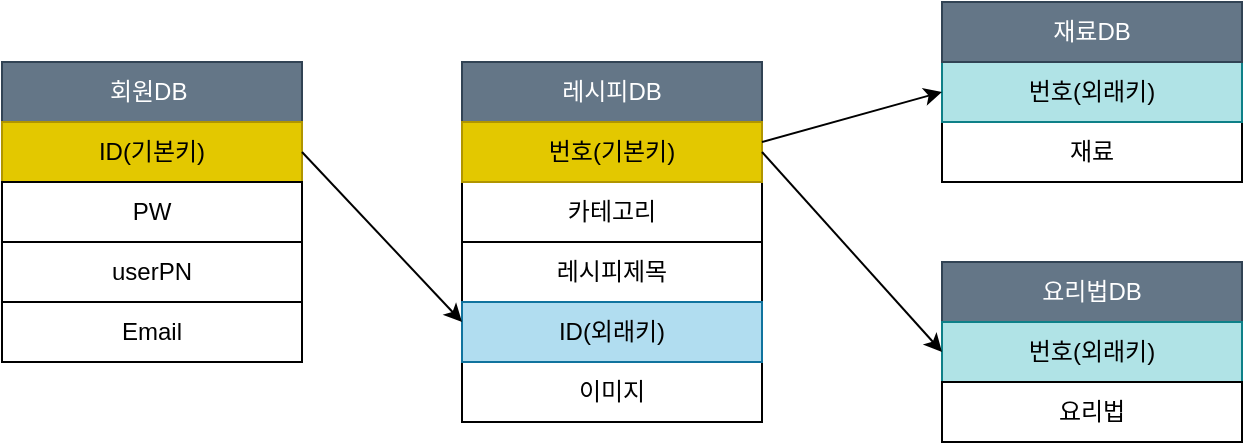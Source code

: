 <mxfile version="20.8.16" type="device"><diagram name="페이지-1" id="oE7VNOyP8tae829pzLCl"><mxGraphModel dx="941" dy="692" grid="1" gridSize="10" guides="1" tooltips="1" connect="1" arrows="1" fold="1" page="1" pageScale="1" pageWidth="827" pageHeight="1169" math="0" shadow="0"><root><mxCell id="0"/><mxCell id="1" parent="0"/><mxCell id="P6kl-rqlEmXHCnHgxFj8-2" value="회원DB&amp;nbsp;" style="rounded=0;whiteSpace=wrap;html=1;fillColor=#647687;fontColor=#ffffff;strokeColor=#314354;" vertex="1" parent="1"><mxGeometry x="50" y="220" width="150" height="30" as="geometry"/></mxCell><mxCell id="P6kl-rqlEmXHCnHgxFj8-3" value="ID(기본키)" style="rounded=0;whiteSpace=wrap;html=1;fillColor=#e3c800;fontColor=#000000;strokeColor=#B09500;" vertex="1" parent="1"><mxGeometry x="50" y="250" width="150" height="30" as="geometry"/></mxCell><mxCell id="P6kl-rqlEmXHCnHgxFj8-4" value="PW" style="rounded=0;whiteSpace=wrap;html=1;" vertex="1" parent="1"><mxGeometry x="50" y="280" width="150" height="30" as="geometry"/></mxCell><mxCell id="P6kl-rqlEmXHCnHgxFj8-6" value="userPN" style="rounded=0;whiteSpace=wrap;html=1;" vertex="1" parent="1"><mxGeometry x="50" y="310" width="150" height="30" as="geometry"/></mxCell><mxCell id="P6kl-rqlEmXHCnHgxFj8-7" value="Email" style="rounded=0;whiteSpace=wrap;html=1;" vertex="1" parent="1"><mxGeometry x="50" y="340" width="150" height="30" as="geometry"/></mxCell><mxCell id="P6kl-rqlEmXHCnHgxFj8-8" value="레시피DB" style="rounded=0;whiteSpace=wrap;html=1;fillColor=#647687;fontColor=#ffffff;strokeColor=#314354;" vertex="1" parent="1"><mxGeometry x="280" y="220" width="150" height="30" as="geometry"/></mxCell><mxCell id="P6kl-rqlEmXHCnHgxFj8-9" value="카테고리" style="rounded=0;whiteSpace=wrap;html=1;" vertex="1" parent="1"><mxGeometry x="280" y="280" width="150" height="30" as="geometry"/></mxCell><mxCell id="P6kl-rqlEmXHCnHgxFj8-11" value="레시피제목" style="rounded=0;whiteSpace=wrap;html=1;" vertex="1" parent="1"><mxGeometry x="280" y="310" width="150" height="30" as="geometry"/></mxCell><mxCell id="P6kl-rqlEmXHCnHgxFj8-12" value="이미지" style="rounded=0;whiteSpace=wrap;html=1;" vertex="1" parent="1"><mxGeometry x="280" y="370" width="150" height="30" as="geometry"/></mxCell><mxCell id="P6kl-rqlEmXHCnHgxFj8-13" value="재료" style="rounded=0;whiteSpace=wrap;html=1;" vertex="1" parent="1"><mxGeometry x="520" y="250" width="150" height="30" as="geometry"/></mxCell><mxCell id="P6kl-rqlEmXHCnHgxFj8-16" value="번호(외래키)" style="rounded=0;whiteSpace=wrap;html=1;fillColor=#b0e3e6;strokeColor=#0e8088;" vertex="1" parent="1"><mxGeometry x="520" y="220" width="150" height="30" as="geometry"/></mxCell><mxCell id="P6kl-rqlEmXHCnHgxFj8-17" value="재료DB" style="rounded=0;whiteSpace=wrap;html=1;fillColor=#647687;fontColor=#ffffff;strokeColor=#314354;" vertex="1" parent="1"><mxGeometry x="520" y="190" width="150" height="30" as="geometry"/></mxCell><mxCell id="P6kl-rqlEmXHCnHgxFj8-18" value="요리법DB" style="rounded=0;whiteSpace=wrap;html=1;fillColor=#647687;fontColor=#ffffff;strokeColor=#314354;" vertex="1" parent="1"><mxGeometry x="520" y="320" width="150" height="30" as="geometry"/></mxCell><mxCell id="P6kl-rqlEmXHCnHgxFj8-19" value="번호(외래키)" style="rounded=0;whiteSpace=wrap;html=1;fillColor=#b0e3e6;strokeColor=#0e8088;" vertex="1" parent="1"><mxGeometry x="520" y="350" width="150" height="30" as="geometry"/></mxCell><mxCell id="P6kl-rqlEmXHCnHgxFj8-20" value="요리법" style="rounded=0;whiteSpace=wrap;html=1;" vertex="1" parent="1"><mxGeometry x="520" y="380" width="150" height="30" as="geometry"/></mxCell><mxCell id="P6kl-rqlEmXHCnHgxFj8-21" value="ID(외래키)" style="rounded=0;whiteSpace=wrap;html=1;fillColor=#b1ddf0;strokeColor=#10739e;" vertex="1" parent="1"><mxGeometry x="280" y="340" width="150" height="30" as="geometry"/></mxCell><mxCell id="P6kl-rqlEmXHCnHgxFj8-22" value="번호(기본키)" style="rounded=0;whiteSpace=wrap;html=1;fillColor=#e3c800;fontColor=#000000;strokeColor=#B09500;" vertex="1" parent="1"><mxGeometry x="280" y="250" width="150" height="30" as="geometry"/></mxCell><mxCell id="P6kl-rqlEmXHCnHgxFj8-24" value="" style="endArrow=classic;html=1;rounded=0;" edge="1" parent="1"><mxGeometry width="50" height="50" relative="1" as="geometry"><mxPoint x="200" y="265" as="sourcePoint"/><mxPoint x="280" y="350" as="targetPoint"/></mxGeometry></mxCell><mxCell id="P6kl-rqlEmXHCnHgxFj8-26" value="" style="endArrow=classic;html=1;rounded=0;entryX=0;entryY=0.5;entryDx=0;entryDy=0;" edge="1" parent="1" target="P6kl-rqlEmXHCnHgxFj8-16"><mxGeometry width="50" height="50" relative="1" as="geometry"><mxPoint x="430" y="260" as="sourcePoint"/><mxPoint x="480" y="210" as="targetPoint"/></mxGeometry></mxCell><mxCell id="P6kl-rqlEmXHCnHgxFj8-28" value="" style="endArrow=classic;html=1;rounded=0;entryX=0;entryY=0.5;entryDx=0;entryDy=0;" edge="1" parent="1" target="P6kl-rqlEmXHCnHgxFj8-19"><mxGeometry width="50" height="50" relative="1" as="geometry"><mxPoint x="430" y="265" as="sourcePoint"/><mxPoint x="520" y="240" as="targetPoint"/></mxGeometry></mxCell></root></mxGraphModel></diagram></mxfile>
